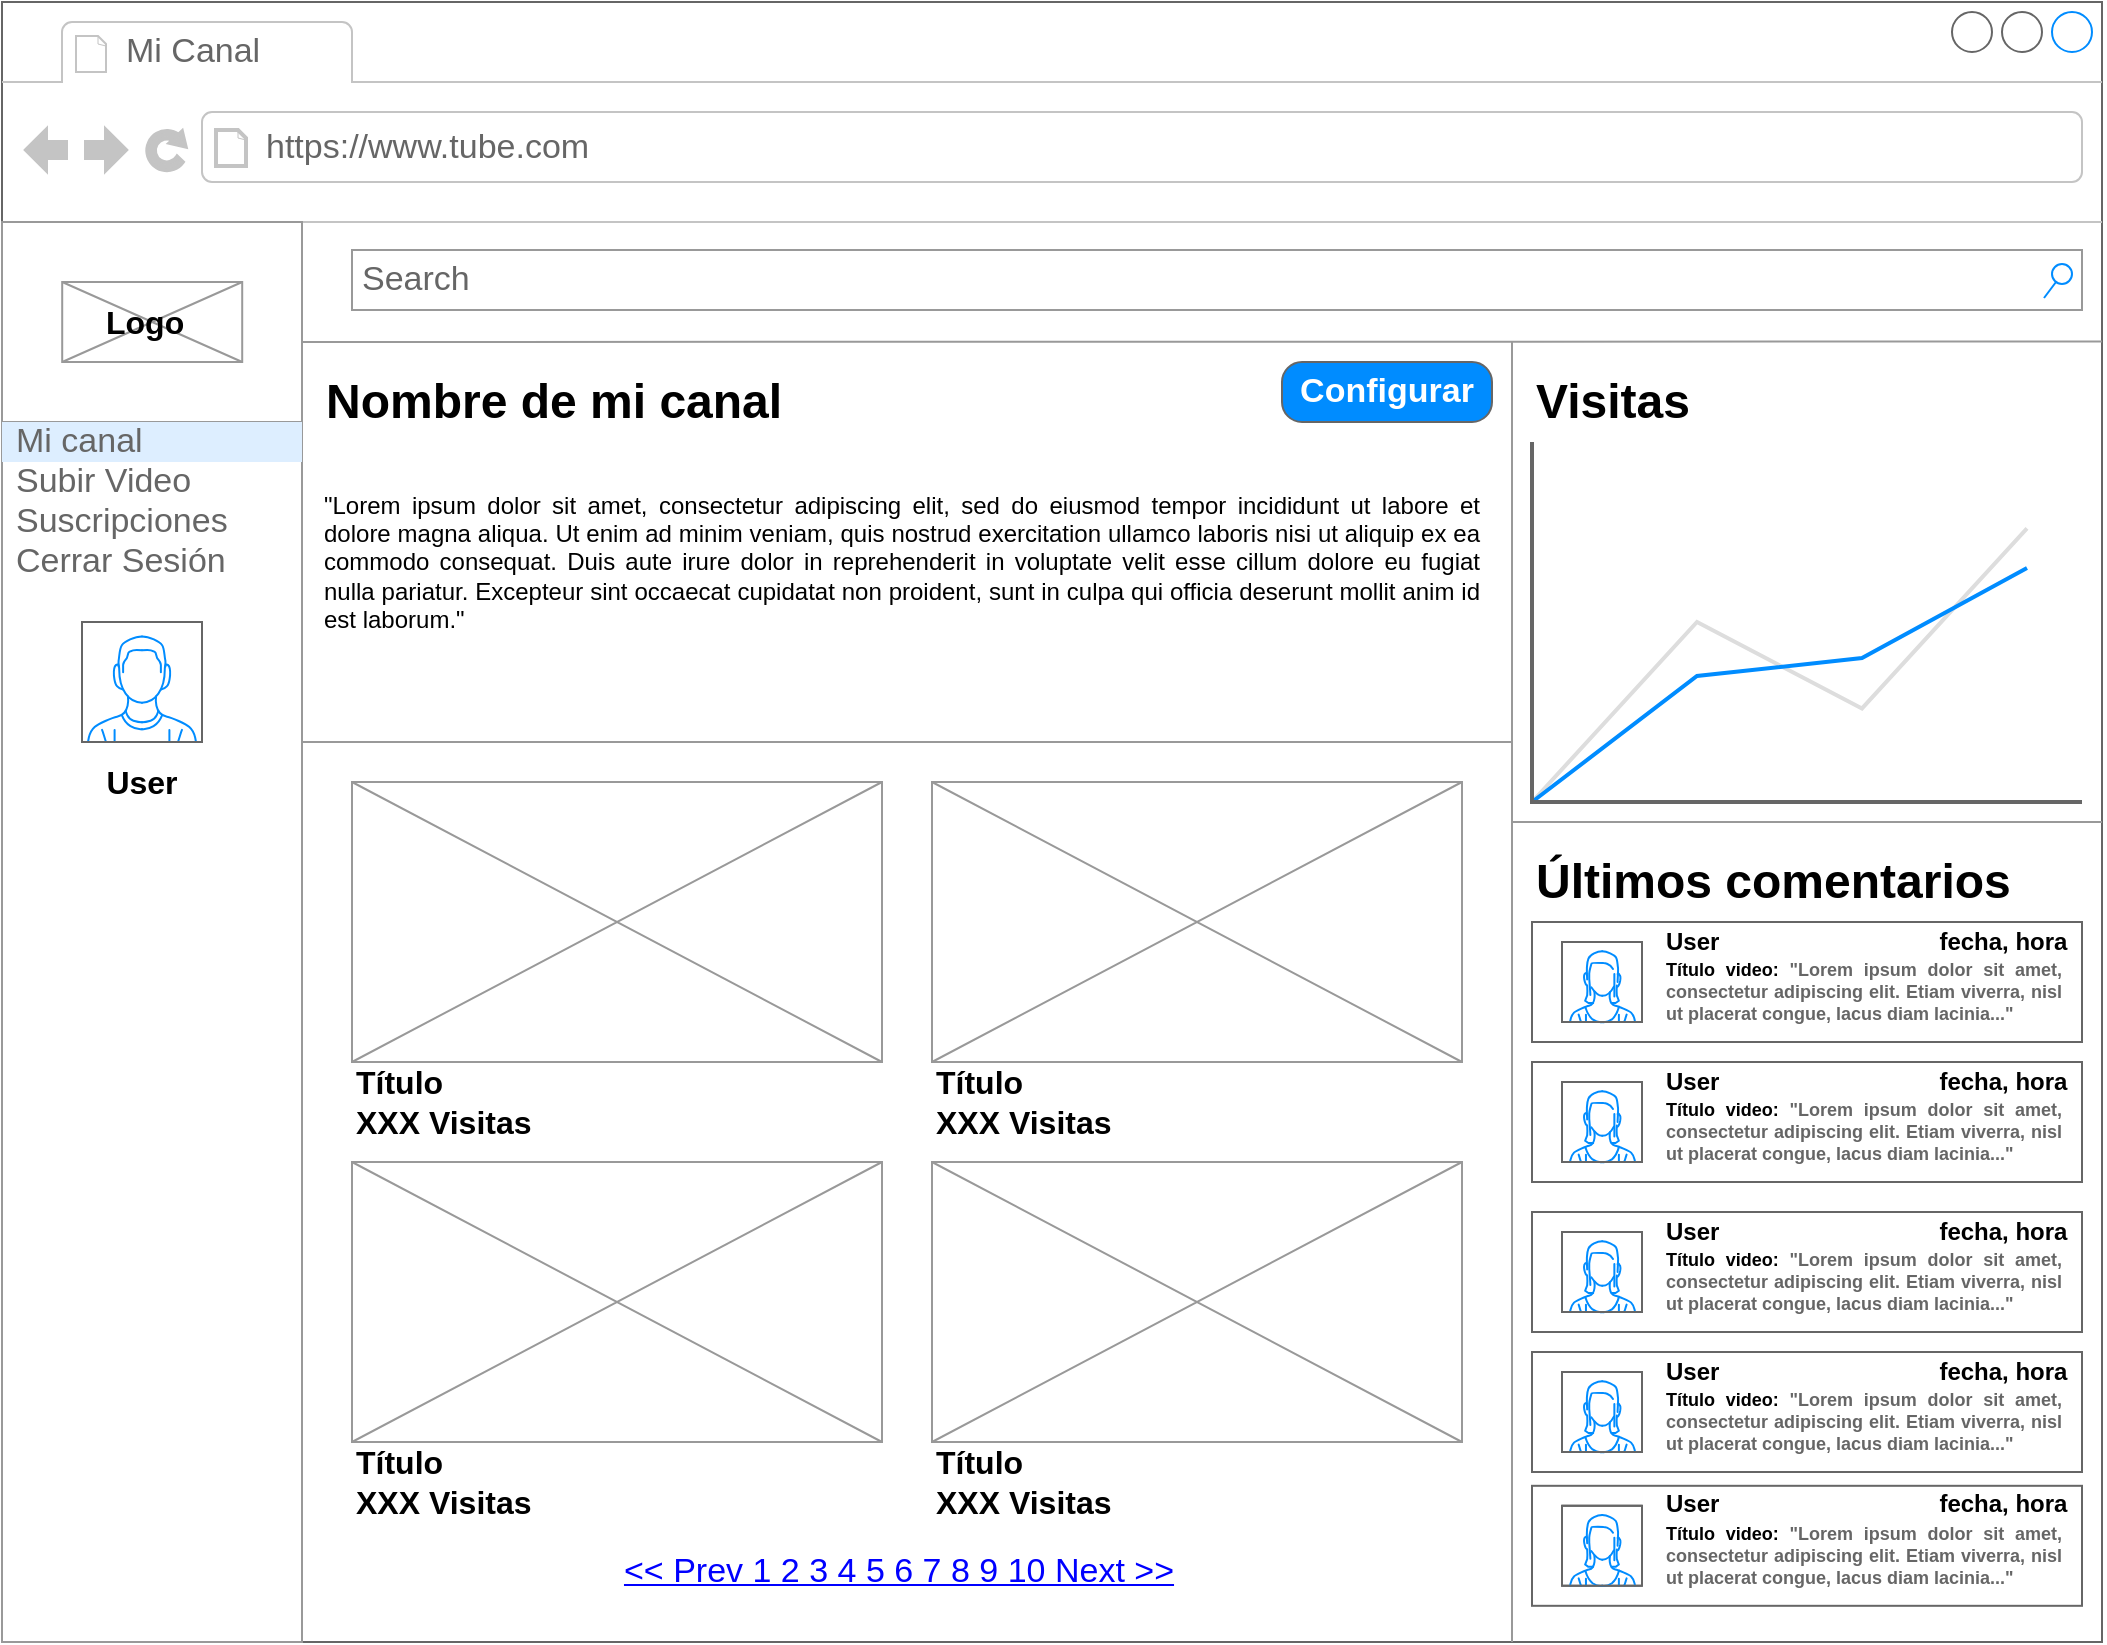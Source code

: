<mxfile version="10.6.6" type="device"><diagram name="Page-1" id="2cc2dc42-3aac-f2a9-1cec-7a8b7cbee084"><mxGraphModel dx="914" dy="644" grid="1" gridSize="10" guides="1" tooltips="1" connect="1" arrows="1" fold="1" page="1" pageScale="1" pageWidth="1100" pageHeight="850" background="#ffffff" math="0" shadow="0"><root><mxCell id="0"/><mxCell id="1" parent="0"/><mxCell id="A3zlmI-x9Iug91doevKb-1" value="" style="strokeWidth=1;shadow=0;dashed=0;align=center;html=1;shape=mxgraph.mockup.containers.browserWindow;rSize=0;fillColor=#ffffff;strokeColor=#666666;mainText=,;recursiveResize=0;rounded=0;labelBackgroundColor=none;fontFamily=Verdana;fontSize=12;fontColor=#000000;" parent="1" vertex="1"><mxGeometry width="1050" height="820" as="geometry"/></mxCell><mxCell id="A3zlmI-x9Iug91doevKb-2" value="Mi Canal" style="strokeWidth=1;shadow=0;dashed=0;align=center;html=1;shape=mxgraph.mockup.containers.anchor;fontSize=17;fontColor=#666666;align=left;" parent="A3zlmI-x9Iug91doevKb-1" vertex="1"><mxGeometry x="60" y="12" width="110" height="26" as="geometry"/></mxCell><mxCell id="A3zlmI-x9Iug91doevKb-3" value="https://www.tube.com" style="strokeWidth=1;shadow=0;dashed=0;align=center;html=1;shape=mxgraph.mockup.containers.anchor;rSize=0;fontSize=17;fontColor=#666666;align=left;" parent="A3zlmI-x9Iug91doevKb-1" vertex="1"><mxGeometry x="130" y="60" width="250" height="26" as="geometry"/></mxCell><mxCell id="A3zlmI-x9Iug91doevKb-4" value="" style="strokeWidth=1;shadow=0;dashed=0;align=center;html=1;shape=mxgraph.mockup.forms.rrect;rSize=0;strokeColor=#999999;fillColor=#ffffff;" parent="A3zlmI-x9Iug91doevKb-1" vertex="1"><mxGeometry y="110" width="150" height="710" as="geometry"/></mxCell><mxCell id="A3zlmI-x9Iug91doevKb-5" value="" style="strokeWidth=1;shadow=0;dashed=0;align=center;html=1;shape=mxgraph.mockup.forms.rrect;rSize=0;strokeColor=#999999;fontColor=#008cff;fontSize=17;fillColor=#ffffff;resizeWidth=1;verticalAlign=bottom;" parent="A3zlmI-x9Iug91doevKb-4" vertex="1"><mxGeometry width="150" height="100" relative="1" as="geometry"><mxPoint as="offset"/></mxGeometry></mxCell><mxCell id="A3zlmI-x9Iug91doevKb-6" value="Suscripciones" style="strokeWidth=1;shadow=0;dashed=0;align=center;html=1;shape=mxgraph.mockup.forms.anchor;fontSize=17;fontColor=#666666;align=left;spacingLeft=5;resizeWidth=1;" parent="A3zlmI-x9Iug91doevKb-4" vertex="1"><mxGeometry width="150" height="20" relative="1" as="geometry"><mxPoint y="140" as="offset"/></mxGeometry></mxCell><mxCell id="A3zlmI-x9Iug91doevKb-7" value="Cerrar Sesión" style="strokeWidth=1;shadow=0;dashed=0;align=center;html=1;shape=mxgraph.mockup.forms.anchor;fontSize=17;fontColor=#666666;align=left;spacingLeft=5;resizeWidth=1;" parent="A3zlmI-x9Iug91doevKb-4" vertex="1"><mxGeometry width="150" height="20" relative="1" as="geometry"><mxPoint y="160" as="offset"/></mxGeometry></mxCell><mxCell id="A3zlmI-x9Iug91doevKb-8" value="Mi canal" style="strokeWidth=1;shadow=0;dashed=0;align=center;html=1;shape=mxgraph.mockup.forms.rrect;rSize=0;fontSize=17;fontColor=#666666;align=left;spacingLeft=5;fillColor=#ddeeff;strokeColor=none;resizeWidth=1;" parent="A3zlmI-x9Iug91doevKb-4" vertex="1"><mxGeometry width="150" height="20" relative="1" as="geometry"><mxPoint y="100" as="offset"/></mxGeometry></mxCell><mxCell id="A3zlmI-x9Iug91doevKb-9" value="" style="verticalLabelPosition=bottom;shadow=0;dashed=0;align=center;html=1;verticalAlign=top;strokeWidth=1;shape=mxgraph.mockup.containers.userMale;strokeColor=#666666;strokeColor2=#008cff;fillColor=#ffffff;" parent="A3zlmI-x9Iug91doevKb-4" vertex="1"><mxGeometry x="40" y="200" width="60" height="60" as="geometry"/></mxCell><mxCell id="A3zlmI-x9Iug91doevKb-10" value="Subir Video" style="text;html=1;strokeColor=none;fillColor=none;align=left;verticalAlign=middle;whiteSpace=wrap;rounded=0;fontSize=17;fontColor=#666666;" parent="A3zlmI-x9Iug91doevKb-4" vertex="1"><mxGeometry x="5" y="120" width="140" height="20" as="geometry"/></mxCell><mxCell id="A3zlmI-x9Iug91doevKb-12" value="" style="verticalLabelPosition=bottom;shadow=0;dashed=0;align=center;html=1;verticalAlign=top;strokeWidth=1;shape=mxgraph.mockup.graphics.simpleIcon;strokeColor=#999999;fillColor=#ffffff;fontSize=16;" parent="A3zlmI-x9Iug91doevKb-4" vertex="1"><mxGeometry x="30.103" y="30" width="90" height="40" as="geometry"/></mxCell><mxCell id="A3zlmI-x9Iug91doevKb-13" value="&lt;div align=&quot;center&quot;&gt;Logo&lt;/div&gt;" style="text;html=1;strokeColor=none;fillColor=none;align=left;verticalAlign=middle;whiteSpace=wrap;rounded=0;fontStyle=1;fontSize=16;" parent="A3zlmI-x9Iug91doevKb-4" vertex="1"><mxGeometry x="50.103" y="40" width="50" height="20" as="geometry"/></mxCell><mxCell id="1Fx1mMqlStIIg7vQu1S--53" value="&lt;div align=&quot;center&quot;&gt;User&lt;/div&gt;" style="text;html=1;strokeColor=none;fillColor=none;align=center;verticalAlign=middle;whiteSpace=wrap;rounded=0;fontStyle=1;fontSize=16;" parent="A3zlmI-x9Iug91doevKb-4" vertex="1"><mxGeometry x="45.103" y="270" width="50" height="20" as="geometry"/></mxCell><mxCell id="A3zlmI-x9Iug91doevKb-11" value="" style="endArrow=none;html=1;fontSize=16;entryX=1;entryY=0.207;entryDx=0;entryDy=0;entryPerimeter=0;strokeColor=#999999;" parent="A3zlmI-x9Iug91doevKb-1" target="A3zlmI-x9Iug91doevKb-1" edge="1"><mxGeometry width="50" height="50" relative="1" as="geometry"><mxPoint x="150" y="170" as="sourcePoint"/><mxPoint x="280" y="170" as="targetPoint"/></mxGeometry></mxCell><mxCell id="A3zlmI-x9Iug91doevKb-14" value="Search" style="strokeWidth=1;shadow=0;dashed=0;align=center;html=1;shape=mxgraph.mockup.forms.searchBox;strokeColor=#999999;mainText=;fillColor=#ffffff;strokeColor2=#008cff;fontColor=#666666;fontSize=17;align=left;spacingLeft=3;" parent="A3zlmI-x9Iug91doevKb-1" vertex="1"><mxGeometry x="175" y="124" width="865" height="30" as="geometry"/></mxCell><mxCell id="A3zlmI-x9Iug91doevKb-15" value="" style="verticalLabelPosition=bottom;shadow=0;dashed=0;align=center;html=1;verticalAlign=top;strokeWidth=1;shape=mxgraph.mockup.graphics.simpleIcon;strokeColor=#999999;fillColor=#ffffff;" parent="A3zlmI-x9Iug91doevKb-1" vertex="1"><mxGeometry x="465" y="390" width="265" height="140" as="geometry"/></mxCell><mxCell id="A3zlmI-x9Iug91doevKb-16" value="" style="verticalLabelPosition=bottom;shadow=0;dashed=0;align=center;html=1;verticalAlign=top;strokeWidth=1;shape=mxgraph.mockup.graphics.simpleIcon;strokeColor=#999999;fillColor=#ffffff;" parent="A3zlmI-x9Iug91doevKb-1" vertex="1"><mxGeometry x="175" y="390" width="265" height="140" as="geometry"/></mxCell><mxCell id="A3zlmI-x9Iug91doevKb-17" value="&lt;div style=&quot;font-size: 16px;&quot;&gt;Título&lt;/div&gt;&lt;div style=&quot;font-size: 16px;&quot;&gt;XXX Visitas&lt;br style=&quot;font-size: 16px;&quot;&gt;&lt;/div&gt;" style="text;html=1;strokeColor=none;fillColor=none;align=left;verticalAlign=middle;whiteSpace=wrap;rounded=0;fontStyle=1;fontSize=16;" parent="A3zlmI-x9Iug91doevKb-1" vertex="1"><mxGeometry x="175" y="540" width="290" height="20" as="geometry"/></mxCell><mxCell id="A3zlmI-x9Iug91doevKb-18" value="&lt;div style=&quot;font-size: 16px;&quot;&gt;Título&lt;/div&gt;&lt;div style=&quot;font-size: 16px;&quot;&gt;XXX Visitas&lt;br style=&quot;font-size: 16px;&quot;&gt;&lt;/div&gt;" style="text;html=1;strokeColor=none;fillColor=none;align=left;verticalAlign=middle;whiteSpace=wrap;rounded=0;fontStyle=1;fontSize=16;" parent="A3zlmI-x9Iug91doevKb-1" vertex="1"><mxGeometry x="465" y="540" width="290" height="20" as="geometry"/></mxCell><mxCell id="A3zlmI-x9Iug91doevKb-19" value="" style="verticalLabelPosition=bottom;shadow=0;dashed=0;align=center;html=1;verticalAlign=top;strokeWidth=1;shape=mxgraph.mockup.graphics.simpleIcon;strokeColor=#999999;fillColor=#ffffff;" parent="A3zlmI-x9Iug91doevKb-1" vertex="1"><mxGeometry x="465" y="580" width="265" height="140" as="geometry"/></mxCell><mxCell id="A3zlmI-x9Iug91doevKb-20" value="" style="verticalLabelPosition=bottom;shadow=0;dashed=0;align=center;html=1;verticalAlign=top;strokeWidth=1;shape=mxgraph.mockup.graphics.simpleIcon;strokeColor=#999999;fillColor=#ffffff;" parent="A3zlmI-x9Iug91doevKb-1" vertex="1"><mxGeometry x="175" y="580" width="265" height="140" as="geometry"/></mxCell><mxCell id="A3zlmI-x9Iug91doevKb-21" value="&lt;div style=&quot;font-size: 16px;&quot;&gt;Título&lt;/div&gt;&lt;div style=&quot;font-size: 16px;&quot;&gt;XXX Visitas&lt;br style=&quot;font-size: 16px;&quot;&gt;&lt;/div&gt;" style="text;html=1;strokeColor=none;fillColor=none;align=left;verticalAlign=middle;whiteSpace=wrap;rounded=0;fontStyle=1;fontSize=16;" parent="A3zlmI-x9Iug91doevKb-1" vertex="1"><mxGeometry x="175" y="730" width="290" height="20" as="geometry"/></mxCell><mxCell id="A3zlmI-x9Iug91doevKb-22" value="&lt;div style=&quot;font-size: 16px;&quot;&gt;Título&lt;/div&gt;&lt;div style=&quot;font-size: 16px;&quot;&gt;XXX Visitas&lt;br style=&quot;font-size: 16px;&quot;&gt;&lt;/div&gt;" style="text;html=1;strokeColor=none;fillColor=none;align=left;verticalAlign=middle;whiteSpace=wrap;rounded=0;fontStyle=1;fontSize=16;" parent="A3zlmI-x9Iug91doevKb-1" vertex="1"><mxGeometry x="465" y="730" width="290" height="20" as="geometry"/></mxCell><mxCell id="A3zlmI-x9Iug91doevKb-23" value="" style="verticalLabelPosition=bottom;shadow=0;dashed=0;align=center;html=1;verticalAlign=top;strokeWidth=1;shape=mxgraph.mockup.markup.line;strokeColor=#999999;direction=north;fontSize=17;fontColor=#666666;" parent="A3zlmI-x9Iug91doevKb-1" vertex="1"><mxGeometry x="745" y="170" width="20" height="650" as="geometry"/></mxCell><mxCell id="A3zlmI-x9Iug91doevKb-24" value="&lt;&lt; Prev 1 2 3 4 5 6 7 8 9 10 Next &gt;&gt;" style="strokeWidth=1;shadow=0;dashed=0;align=center;html=1;shape=mxgraph.mockup.navigation.pagination;linkText=;fontSize=17;fontColor=#0000ff;fontStyle=4;" parent="A3zlmI-x9Iug91doevKb-1" vertex="1"><mxGeometry x="272.5" y="770" width="350" height="30" as="geometry"/></mxCell><mxCell id="A3zlmI-x9Iug91doevKb-25" value="" style="verticalLabelPosition=bottom;shadow=0;dashed=0;align=center;html=1;verticalAlign=top;strokeWidth=1;shape=mxgraph.mockup.markup.line;strokeColor=#999999;direction=east;fontSize=17;fontColor=#666666;" parent="A3zlmI-x9Iug91doevKb-1" vertex="1"><mxGeometry x="755" y="400" width="295" height="20" as="geometry"/></mxCell><mxCell id="A3zlmI-x9Iug91doevKb-26" value="" style="verticalLabelPosition=bottom;shadow=0;dashed=0;align=center;html=1;verticalAlign=top;strokeWidth=1;shape=mxgraph.mockup.graphics.lineChart;fillColor=#ffffff;strokeColor=none;strokeColor2=#666666;strokeColor3=#008cff;strokeColor4=#dddddd;fontSize=17;fontColor=#666666;" parent="A3zlmI-x9Iug91doevKb-1" vertex="1"><mxGeometry x="765" y="220" width="275" height="180" as="geometry"/></mxCell><mxCell id="A3zlmI-x9Iug91doevKb-27" value="Visitas" style="text;html=1;strokeColor=none;fillColor=none;align=left;verticalAlign=middle;whiteSpace=wrap;rounded=0;fontStyle=1;fontSize=24;" parent="A3zlmI-x9Iug91doevKb-1" vertex="1"><mxGeometry x="765" y="190" width="275" height="20" as="geometry"/></mxCell><mxCell id="A3zlmI-x9Iug91doevKb-28" value="Últimos comentarios" style="text;html=1;strokeColor=none;fillColor=none;align=left;verticalAlign=middle;whiteSpace=wrap;rounded=0;fontStyle=1;fontSize=24;" parent="A3zlmI-x9Iug91doevKb-1" vertex="1"><mxGeometry x="765" y="430" width="275" height="20" as="geometry"/></mxCell><mxCell id="A3zlmI-x9Iug91doevKb-29" value="" style="rounded=0;whiteSpace=wrap;html=1;fontSize=24;fontColor=#666666;align=left;strokeColor=#666666;" parent="A3zlmI-x9Iug91doevKb-1" vertex="1"><mxGeometry x="765" y="460" width="275" height="60" as="geometry"/></mxCell><mxCell id="A3zlmI-x9Iug91doevKb-30" value="" style="verticalLabelPosition=bottom;shadow=0;dashed=0;align=center;html=1;verticalAlign=top;strokeWidth=1;shape=mxgraph.mockup.containers.userFemale;strokeColor=#666666;strokeColor2=#008cff;fillColor=#ffffff;fontSize=24;fontColor=#666666;" parent="A3zlmI-x9Iug91doevKb-1" vertex="1"><mxGeometry x="780" y="470" width="40" height="40" as="geometry"/></mxCell><mxCell id="A3zlmI-x9Iug91doevKb-31" value="&lt;font style=&quot;font-size: 12px&quot;&gt;User&lt;/font&gt;&lt;font style=&quot;font-size: 12px&quot;&gt;&amp;nbsp;&amp;nbsp;&amp;nbsp;&amp;nbsp;&amp;nbsp;&amp;nbsp;&amp;nbsp;&amp;nbsp;&amp;nbsp;&amp;nbsp;&amp;nbsp;&amp;nbsp;&amp;nbsp;&amp;nbsp;&amp;nbsp;&amp;nbsp;&amp;nbsp;&amp;nbsp;&amp;nbsp;&amp;nbsp;&amp;nbsp;&amp;nbsp;&amp;nbsp;&amp;nbsp;&amp;nbsp;&amp;nbsp;&amp;nbsp;&amp;nbsp;&amp;nbsp;&amp;nbsp;&amp;nbsp;&amp;nbsp; fecha, hora&lt;/font&gt;" style="text;html=1;strokeColor=none;fillColor=none;align=left;verticalAlign=middle;whiteSpace=wrap;rounded=0;fontSize=24;fontColor=#000000;fontStyle=1" parent="A3zlmI-x9Iug91doevKb-1" vertex="1"><mxGeometry x="830" y="460" width="220" height="11" as="geometry"/></mxCell><mxCell id="A3zlmI-x9Iug91doevKb-32" value="&lt;div style=&quot;font-size: 9px&quot; align=&quot;justify&quot;&gt;&lt;font style=&quot;font-size: 9px&quot;&gt;&lt;font color=&quot;#000000&quot;&gt;Título video:&lt;/font&gt; &quot;Lorem ipsum dolor sit amet, consectetur adipiscing elit. Etiam viverra, nisl ut placerat congue, lacus diam lacinia...&quot;&lt;br&gt;&lt;/font&gt;&lt;/div&gt;" style="text;html=1;strokeColor=none;fillColor=none;align=left;verticalAlign=middle;whiteSpace=wrap;rounded=0;fontStyle=1;fontSize=16;fontColor=#666666;" parent="A3zlmI-x9Iug91doevKb-1" vertex="1"><mxGeometry x="830" y="485" width="200" height="20" as="geometry"/></mxCell><mxCell id="A3zlmI-x9Iug91doevKb-49" value="" style="verticalLabelPosition=bottom;shadow=0;dashed=0;align=center;html=1;verticalAlign=top;strokeWidth=1;shape=mxgraph.mockup.markup.line;strokeColor=#999999;direction=east;fontSize=17;fontColor=#666666;" parent="A3zlmI-x9Iug91doevKb-1" vertex="1"><mxGeometry x="150" y="360" width="605" height="20" as="geometry"/></mxCell><mxCell id="A3zlmI-x9Iug91doevKb-50" value="Nombre de mi canal" style="text;html=1;strokeColor=none;fillColor=none;align=left;verticalAlign=middle;whiteSpace=wrap;rounded=0;fontStyle=1;fontSize=24;" parent="A3zlmI-x9Iug91doevKb-1" vertex="1"><mxGeometry x="160" y="190" width="275" height="20" as="geometry"/></mxCell><mxCell id="A3zlmI-x9Iug91doevKb-52" value="Configurar" style="strokeWidth=1;shadow=0;dashed=0;align=center;html=1;shape=mxgraph.mockup.buttons.button;strokeColor=#666666;fontColor=#ffffff;mainText=;buttonStyle=round;fontSize=17;fontStyle=1;fillColor=#008cff;whiteSpace=wrap;" parent="A3zlmI-x9Iug91doevKb-1" vertex="1"><mxGeometry x="640" y="180" width="105" height="30" as="geometry"/></mxCell><mxCell id="A3zlmI-x9Iug91doevKb-53" value="&lt;div align=&quot;justify&quot;&gt;&quot;Lorem ipsum dolor sit amet, consectetur adipiscing elit, sed do eiusmod tempor incididunt ut labore et dolore magna aliqua. Ut enim ad minim veniam, quis nostrud exercitation ullamco laboris nisi ut aliquip ex ea commodo consequat. Duis aute irure dolor in reprehenderit in voluptate velit esse cillum dolore eu fugiat nulla pariatur. Excepteur sint occaecat cupidatat non proident, sunt in culpa qui officia deserunt mollit anim id est laborum.&quot;&lt;/div&gt;" style="text;html=1;strokeColor=none;fillColor=none;align=center;verticalAlign=middle;whiteSpace=wrap;rounded=0;" parent="A3zlmI-x9Iug91doevKb-1" vertex="1"><mxGeometry x="160" y="200" width="580" height="160" as="geometry"/></mxCell><mxCell id="1Fx1mMqlStIIg7vQu1S--37" value="" style="rounded=0;whiteSpace=wrap;html=1;fontSize=24;fontColor=#666666;align=left;strokeColor=#666666;" parent="A3zlmI-x9Iug91doevKb-1" vertex="1"><mxGeometry x="765" y="530" width="275" height="60" as="geometry"/></mxCell><mxCell id="1Fx1mMqlStIIg7vQu1S--38" value="" style="verticalLabelPosition=bottom;shadow=0;dashed=0;align=center;html=1;verticalAlign=top;strokeWidth=1;shape=mxgraph.mockup.containers.userFemale;strokeColor=#666666;strokeColor2=#008cff;fillColor=#ffffff;fontSize=24;fontColor=#666666;" parent="A3zlmI-x9Iug91doevKb-1" vertex="1"><mxGeometry x="780" y="540" width="40" height="40" as="geometry"/></mxCell><mxCell id="1Fx1mMqlStIIg7vQu1S--39" value="&lt;font style=&quot;font-size: 12px&quot;&gt;User&lt;/font&gt;&lt;font style=&quot;font-size: 12px&quot;&gt;&amp;nbsp;&amp;nbsp;&amp;nbsp;&amp;nbsp;&amp;nbsp;&amp;nbsp;&amp;nbsp;&amp;nbsp;&amp;nbsp;&amp;nbsp;&amp;nbsp;&amp;nbsp;&amp;nbsp;&amp;nbsp;&amp;nbsp;&amp;nbsp;&amp;nbsp;&amp;nbsp;&amp;nbsp;&amp;nbsp;&amp;nbsp;&amp;nbsp;&amp;nbsp;&amp;nbsp;&amp;nbsp;&amp;nbsp;&amp;nbsp;&amp;nbsp;&amp;nbsp;&amp;nbsp;&amp;nbsp;&amp;nbsp; fecha, hora&lt;/font&gt;" style="text;html=1;strokeColor=none;fillColor=none;align=left;verticalAlign=middle;whiteSpace=wrap;rounded=0;fontSize=24;fontColor=#000000;fontStyle=1" parent="A3zlmI-x9Iug91doevKb-1" vertex="1"><mxGeometry x="830" y="530" width="220" height="11" as="geometry"/></mxCell><mxCell id="1Fx1mMqlStIIg7vQu1S--40" value="&lt;div style=&quot;font-size: 9px&quot; align=&quot;justify&quot;&gt;&lt;font style=&quot;font-size: 9px&quot;&gt;&lt;font color=&quot;#000000&quot;&gt;Título video:&lt;/font&gt; &quot;Lorem ipsum dolor sit amet, consectetur adipiscing elit. Etiam viverra, nisl ut placerat congue, lacus diam lacinia...&quot;&lt;br&gt;&lt;/font&gt;&lt;/div&gt;" style="text;html=1;strokeColor=none;fillColor=none;align=left;verticalAlign=middle;whiteSpace=wrap;rounded=0;fontStyle=1;fontSize=16;fontColor=#666666;" parent="A3zlmI-x9Iug91doevKb-1" vertex="1"><mxGeometry x="830" y="555" width="200" height="20" as="geometry"/></mxCell><mxCell id="1Fx1mMqlStIIg7vQu1S--41" value="" style="rounded=0;whiteSpace=wrap;html=1;fontSize=24;fontColor=#666666;align=left;strokeColor=#666666;" parent="A3zlmI-x9Iug91doevKb-1" vertex="1"><mxGeometry x="765" y="605" width="275" height="60" as="geometry"/></mxCell><mxCell id="1Fx1mMqlStIIg7vQu1S--42" value="" style="verticalLabelPosition=bottom;shadow=0;dashed=0;align=center;html=1;verticalAlign=top;strokeWidth=1;shape=mxgraph.mockup.containers.userFemale;strokeColor=#666666;strokeColor2=#008cff;fillColor=#ffffff;fontSize=24;fontColor=#666666;" parent="A3zlmI-x9Iug91doevKb-1" vertex="1"><mxGeometry x="780" y="615" width="40" height="40" as="geometry"/></mxCell><mxCell id="1Fx1mMqlStIIg7vQu1S--43" value="&lt;font style=&quot;font-size: 12px&quot;&gt;User&lt;/font&gt;&lt;font style=&quot;font-size: 12px&quot;&gt;&amp;nbsp;&amp;nbsp;&amp;nbsp;&amp;nbsp;&amp;nbsp;&amp;nbsp;&amp;nbsp;&amp;nbsp;&amp;nbsp;&amp;nbsp;&amp;nbsp;&amp;nbsp;&amp;nbsp;&amp;nbsp;&amp;nbsp;&amp;nbsp;&amp;nbsp;&amp;nbsp;&amp;nbsp;&amp;nbsp;&amp;nbsp;&amp;nbsp;&amp;nbsp;&amp;nbsp;&amp;nbsp;&amp;nbsp;&amp;nbsp;&amp;nbsp;&amp;nbsp;&amp;nbsp;&amp;nbsp;&amp;nbsp; fecha, hora&lt;/font&gt;" style="text;html=1;strokeColor=none;fillColor=none;align=left;verticalAlign=middle;whiteSpace=wrap;rounded=0;fontSize=24;fontColor=#000000;fontStyle=1" parent="A3zlmI-x9Iug91doevKb-1" vertex="1"><mxGeometry x="830" y="605" width="220" height="11" as="geometry"/></mxCell><mxCell id="1Fx1mMqlStIIg7vQu1S--44" value="&lt;div style=&quot;font-size: 9px&quot; align=&quot;justify&quot;&gt;&lt;font style=&quot;font-size: 9px&quot;&gt;&lt;font color=&quot;#000000&quot;&gt;Título video:&lt;/font&gt; &quot;Lorem ipsum dolor sit amet, consectetur adipiscing elit. Etiam viverra, nisl ut placerat congue, lacus diam lacinia...&quot;&lt;br&gt;&lt;/font&gt;&lt;/div&gt;" style="text;html=1;strokeColor=none;fillColor=none;align=left;verticalAlign=middle;whiteSpace=wrap;rounded=0;fontStyle=1;fontSize=16;fontColor=#666666;" parent="A3zlmI-x9Iug91doevKb-1" vertex="1"><mxGeometry x="830" y="630" width="200" height="20" as="geometry"/></mxCell><mxCell id="1Fx1mMqlStIIg7vQu1S--45" value="" style="rounded=0;whiteSpace=wrap;html=1;fontSize=24;fontColor=#666666;align=left;strokeColor=#666666;" parent="A3zlmI-x9Iug91doevKb-1" vertex="1"><mxGeometry x="765" y="675" width="275" height="60" as="geometry"/></mxCell><mxCell id="1Fx1mMqlStIIg7vQu1S--46" value="" style="verticalLabelPosition=bottom;shadow=0;dashed=0;align=center;html=1;verticalAlign=top;strokeWidth=1;shape=mxgraph.mockup.containers.userFemale;strokeColor=#666666;strokeColor2=#008cff;fillColor=#ffffff;fontSize=24;fontColor=#666666;" parent="A3zlmI-x9Iug91doevKb-1" vertex="1"><mxGeometry x="780" y="685" width="40" height="40" as="geometry"/></mxCell><mxCell id="1Fx1mMqlStIIg7vQu1S--47" value="&lt;font style=&quot;font-size: 12px&quot;&gt;User&lt;/font&gt;&lt;font style=&quot;font-size: 12px&quot;&gt;&amp;nbsp;&amp;nbsp;&amp;nbsp;&amp;nbsp;&amp;nbsp;&amp;nbsp;&amp;nbsp;&amp;nbsp;&amp;nbsp;&amp;nbsp;&amp;nbsp;&amp;nbsp;&amp;nbsp;&amp;nbsp;&amp;nbsp;&amp;nbsp;&amp;nbsp;&amp;nbsp;&amp;nbsp;&amp;nbsp;&amp;nbsp;&amp;nbsp;&amp;nbsp;&amp;nbsp;&amp;nbsp;&amp;nbsp;&amp;nbsp;&amp;nbsp;&amp;nbsp;&amp;nbsp;&amp;nbsp;&amp;nbsp; fecha, hora&lt;/font&gt;" style="text;html=1;strokeColor=none;fillColor=none;align=left;verticalAlign=middle;whiteSpace=wrap;rounded=0;fontSize=24;fontColor=#000000;fontStyle=1" parent="A3zlmI-x9Iug91doevKb-1" vertex="1"><mxGeometry x="830" y="675" width="220" height="11" as="geometry"/></mxCell><mxCell id="1Fx1mMqlStIIg7vQu1S--48" value="&lt;div style=&quot;font-size: 9px&quot; align=&quot;justify&quot;&gt;&lt;font style=&quot;font-size: 9px&quot;&gt;&lt;font color=&quot;#000000&quot;&gt;Título video:&lt;/font&gt; &quot;Lorem ipsum dolor sit amet, consectetur adipiscing elit. Etiam viverra, nisl ut placerat congue, lacus diam lacinia...&quot;&lt;br&gt;&lt;/font&gt;&lt;/div&gt;" style="text;html=1;strokeColor=none;fillColor=none;align=left;verticalAlign=middle;whiteSpace=wrap;rounded=0;fontStyle=1;fontSize=16;fontColor=#666666;" parent="A3zlmI-x9Iug91doevKb-1" vertex="1"><mxGeometry x="830" y="700" width="200" height="20" as="geometry"/></mxCell><mxCell id="1Fx1mMqlStIIg7vQu1S--49" value="" style="rounded=0;whiteSpace=wrap;html=1;fontSize=24;fontColor=#666666;align=left;strokeColor=#666666;" parent="A3zlmI-x9Iug91doevKb-1" vertex="1"><mxGeometry x="765" y="741.905" width="275" height="60" as="geometry"/></mxCell><mxCell id="1Fx1mMqlStIIg7vQu1S--50" value="" style="verticalLabelPosition=bottom;shadow=0;dashed=0;align=center;html=1;verticalAlign=top;strokeWidth=1;shape=mxgraph.mockup.containers.userFemale;strokeColor=#666666;strokeColor2=#008cff;fillColor=#ffffff;fontSize=24;fontColor=#666666;" parent="A3zlmI-x9Iug91doevKb-1" vertex="1"><mxGeometry x="780" y="751.905" width="40" height="40" as="geometry"/></mxCell><mxCell id="1Fx1mMqlStIIg7vQu1S--51" value="&lt;font style=&quot;font-size: 12px&quot;&gt;User&lt;/font&gt;&lt;font style=&quot;font-size: 12px&quot;&gt;&amp;nbsp;&amp;nbsp;&amp;nbsp;&amp;nbsp;&amp;nbsp;&amp;nbsp;&amp;nbsp;&amp;nbsp;&amp;nbsp;&amp;nbsp;&amp;nbsp;&amp;nbsp;&amp;nbsp;&amp;nbsp;&amp;nbsp;&amp;nbsp;&amp;nbsp;&amp;nbsp;&amp;nbsp;&amp;nbsp;&amp;nbsp;&amp;nbsp;&amp;nbsp;&amp;nbsp;&amp;nbsp;&amp;nbsp;&amp;nbsp;&amp;nbsp;&amp;nbsp;&amp;nbsp;&amp;nbsp;&amp;nbsp; fecha, hora&lt;/font&gt;" style="text;html=1;strokeColor=none;fillColor=none;align=left;verticalAlign=middle;whiteSpace=wrap;rounded=0;fontSize=24;fontColor=#000000;fontStyle=1" parent="A3zlmI-x9Iug91doevKb-1" vertex="1"><mxGeometry x="830" y="741.905" width="220" height="11" as="geometry"/></mxCell><mxCell id="1Fx1mMqlStIIg7vQu1S--52" value="&lt;div style=&quot;font-size: 9px&quot; align=&quot;justify&quot;&gt;&lt;font style=&quot;font-size: 9px&quot;&gt;&lt;font color=&quot;#000000&quot;&gt;Título video:&lt;/font&gt; &quot;Lorem ipsum dolor sit amet, consectetur adipiscing elit. Etiam viverra, nisl ut placerat congue, lacus diam lacinia...&quot;&lt;br&gt;&lt;/font&gt;&lt;/div&gt;" style="text;html=1;strokeColor=none;fillColor=none;align=left;verticalAlign=middle;whiteSpace=wrap;rounded=0;fontStyle=1;fontSize=16;fontColor=#666666;" parent="A3zlmI-x9Iug91doevKb-1" vertex="1"><mxGeometry x="830" y="766.905" width="200" height="20" as="geometry"/></mxCell></root></mxGraphModel></diagram></mxfile>
